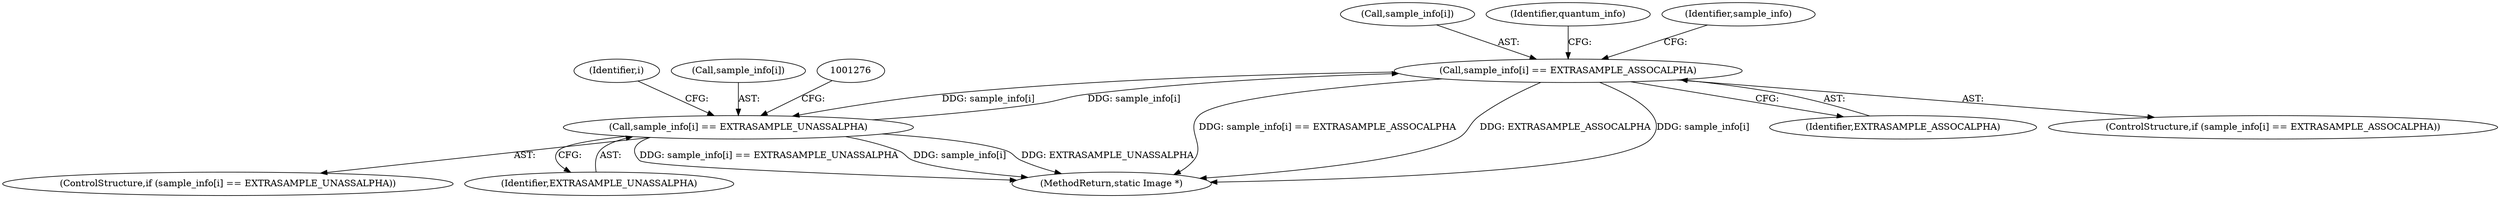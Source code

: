 digraph "0_ImageMagick_f8877abac8e568b2f339cca70c2c3c1b6eaec288@array" {
"1001253" [label="(Call,sample_info[i] == EXTRASAMPLE_ASSOCALPHA)"];
"1001270" [label="(Call,sample_info[i] == EXTRASAMPLE_UNASSALPHA)"];
"1001253" [label="(Call,sample_info[i] == EXTRASAMPLE_ASSOCALPHA)"];
"1001269" [label="(ControlStructure,if (sample_info[i] == EXTRASAMPLE_UNASSALPHA))"];
"1001274" [label="(Identifier,EXTRASAMPLE_UNASSALPHA)"];
"1001253" [label="(Call,sample_info[i] == EXTRASAMPLE_ASSOCALPHA)"];
"1001254" [label="(Call,sample_info[i])"];
"1001260" [label="(Identifier,quantum_info)"];
"1001272" [label="(Identifier,sample_info)"];
"1001245" [label="(Identifier,i)"];
"1003399" [label="(MethodReturn,static Image *)"];
"1001257" [label="(Identifier,EXTRASAMPLE_ASSOCALPHA)"];
"1001252" [label="(ControlStructure,if (sample_info[i] == EXTRASAMPLE_ASSOCALPHA))"];
"1001270" [label="(Call,sample_info[i] == EXTRASAMPLE_UNASSALPHA)"];
"1001271" [label="(Call,sample_info[i])"];
"1001253" -> "1001252"  [label="AST: "];
"1001253" -> "1001257"  [label="CFG: "];
"1001254" -> "1001253"  [label="AST: "];
"1001257" -> "1001253"  [label="AST: "];
"1001260" -> "1001253"  [label="CFG: "];
"1001272" -> "1001253"  [label="CFG: "];
"1001253" -> "1003399"  [label="DDG: sample_info[i] == EXTRASAMPLE_ASSOCALPHA"];
"1001253" -> "1003399"  [label="DDG: EXTRASAMPLE_ASSOCALPHA"];
"1001253" -> "1003399"  [label="DDG: sample_info[i]"];
"1001270" -> "1001253"  [label="DDG: sample_info[i]"];
"1001253" -> "1001270"  [label="DDG: sample_info[i]"];
"1001270" -> "1001269"  [label="AST: "];
"1001270" -> "1001274"  [label="CFG: "];
"1001271" -> "1001270"  [label="AST: "];
"1001274" -> "1001270"  [label="AST: "];
"1001276" -> "1001270"  [label="CFG: "];
"1001245" -> "1001270"  [label="CFG: "];
"1001270" -> "1003399"  [label="DDG: sample_info[i] == EXTRASAMPLE_UNASSALPHA"];
"1001270" -> "1003399"  [label="DDG: sample_info[i]"];
"1001270" -> "1003399"  [label="DDG: EXTRASAMPLE_UNASSALPHA"];
}
